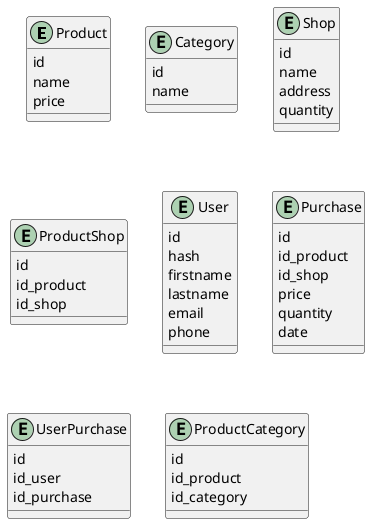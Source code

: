 @startuml
'https://plantuml.com/class-diagram

entity Product {
    id
    name
    price
}

entity Category {
    id
    name
}

entity Shop {
    id
    name
    address
    quantity
}

entity ProductShop {
    id
    id_product
    id_shop
}

entity User {
    id
    hash
    firstname
    lastname
    email
    phone
}

entity Purchase {
    id
    id_product
    id_shop
    price
    quantity
    date
}

entity UserPurchase {
    id
    id_user
    id_purchase
}

entity ProductCategory {
    id
    id_product
    id_category
}



@enduml